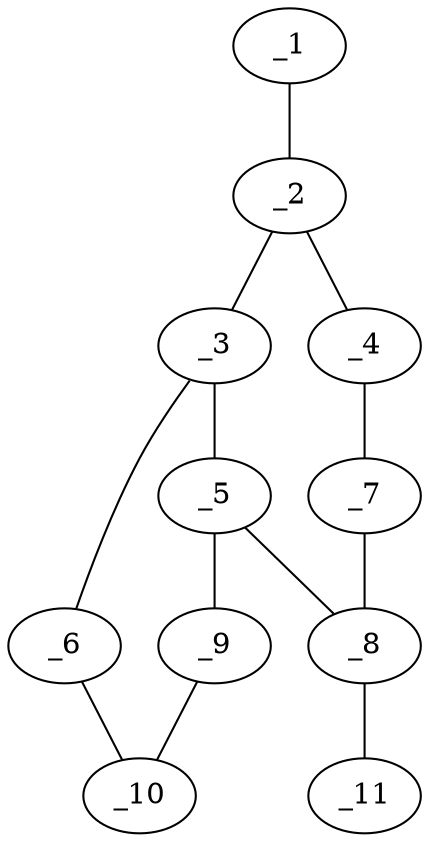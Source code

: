 graph molid10006 {
	_1	 [charge=0,
		chem=2,
		symbol="O  ",
		x="2.866",
		y=2];
	_2	 [charge=0,
		chem=1,
		symbol="C  ",
		x="2.866",
		y=1];
	_1 -- _2	 [valence=1];
	_3	 [charge=0,
		chem=1,
		symbol="C  ",
		x="3.7321",
		y="0.5"];
	_2 -- _3	 [valence=2];
	_4	 [charge=0,
		chem=4,
		symbol="N  ",
		x=2,
		y="0.5"];
	_2 -- _4	 [valence=1];
	_5	 [charge=0,
		chem=1,
		symbol="C  ",
		x="3.7321",
		y="-0.5"];
	_3 -- _5	 [valence=1];
	_6	 [charge=0,
		chem=4,
		symbol="N  ",
		x="4.6831",
		y="0.809"];
	_3 -- _6	 [valence=1];
	_7	 [charge=0,
		chem=4,
		symbol="N  ",
		x=2,
		y="-0.5"];
	_4 -- _7	 [valence=2];
	_8	 [charge=0,
		chem=1,
		symbol="C  ",
		x="2.866",
		y="-1"];
	_5 -- _8	 [valence=2];
	_9	 [charge=0,
		chem=4,
		symbol="N  ",
		x="4.6831",
		y="-0.809"];
	_5 -- _9	 [valence=1];
	_10	 [charge=0,
		chem=1,
		symbol="C  ",
		x="5.2709",
		y=0];
	_6 -- _10	 [valence=2];
	_7 -- _8	 [valence=1];
	_11	 [charge=0,
		chem=2,
		symbol="O  ",
		x="2.866",
		y="-2"];
	_8 -- _11	 [valence=1];
	_9 -- _10	 [valence=1];
}
